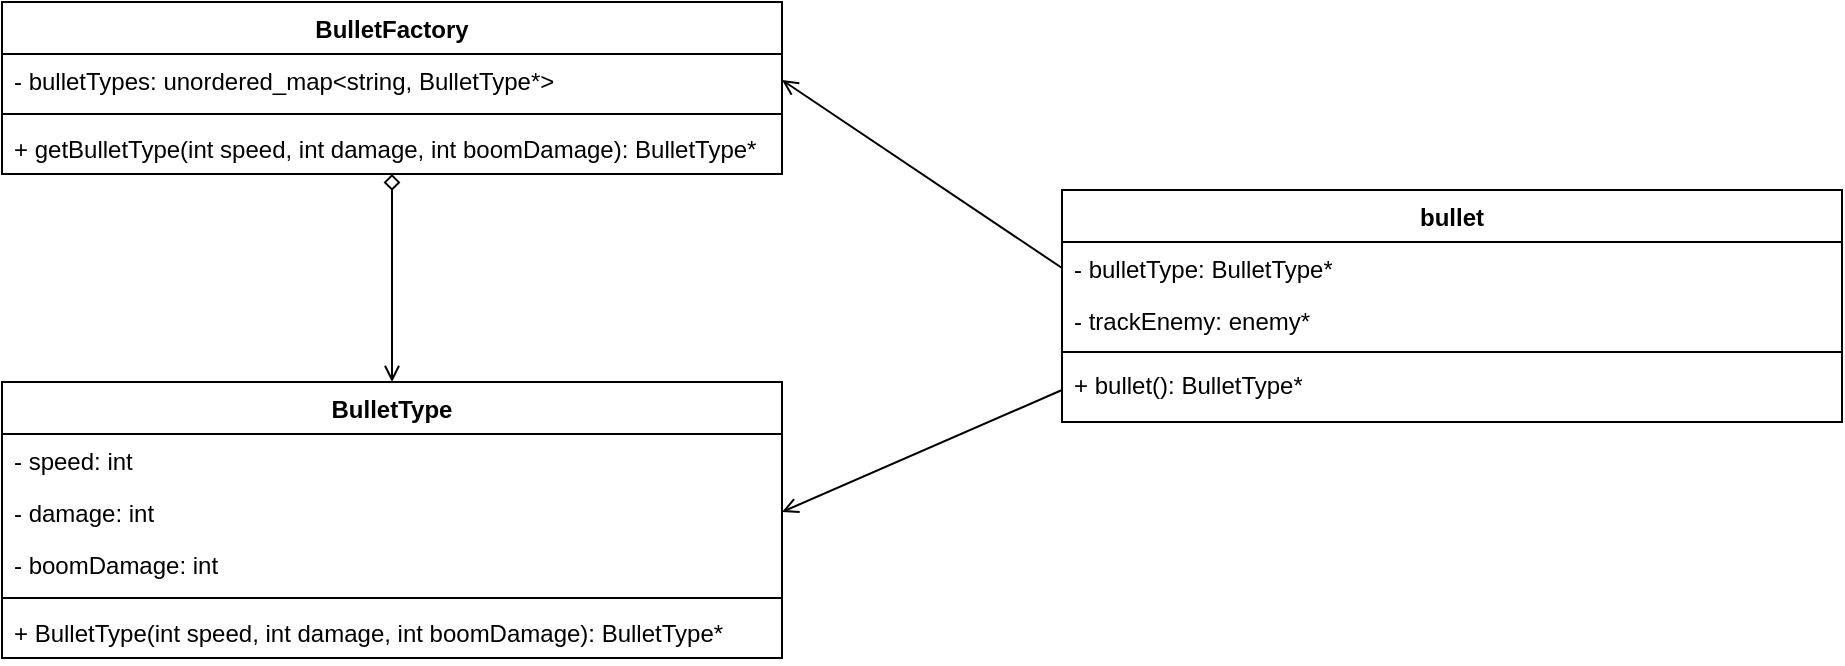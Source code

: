 <mxfile version="25.0.3">
  <diagram name="Flyweight" id="sxA6jCSWHb6Xb95bpRgg">
    <mxGraphModel dx="922" dy="655" grid="1" gridSize="10" guides="1" tooltips="1" connect="1" arrows="1" fold="1" page="1" pageScale="1" pageWidth="3300" pageHeight="4681" math="0" shadow="0">
      <root>
        <mxCell id="0" />
        <mxCell id="1" parent="0" />
        <mxCell id="FYQP1EqifzHEC503zYtt-9" style="edgeStyle=orthogonalEdgeStyle;rounded=0;orthogonalLoop=1;jettySize=auto;html=1;entryX=0.5;entryY=0;entryDx=0;entryDy=0;endArrow=open;endFill=0;startArrow=diamond;startFill=0;" edge="1" parent="1" source="FYQP1EqifzHEC503zYtt-1" target="FYQP1EqifzHEC503zYtt-5">
          <mxGeometry relative="1" as="geometry" />
        </mxCell>
        <mxCell id="FYQP1EqifzHEC503zYtt-1" value="&lt;font style=&quot;font-size: 12px;&quot; face=&quot;Helvetica&quot;&gt;&lt;span style=&quot;background-color: rgb(255, 255, 255);&quot;&gt;&lt;span style=&quot;white-space: pre;&quot;&gt;BulletFactory&lt;/span&gt;&lt;/span&gt;&lt;/font&gt;" style="swimlane;fontStyle=1;align=center;verticalAlign=top;childLayout=stackLayout;horizontal=1;startSize=26;horizontalStack=0;resizeParent=1;resizeParentMax=0;resizeLast=0;collapsible=1;marginBottom=0;whiteSpace=wrap;html=1;" vertex="1" parent="1">
          <mxGeometry x="70" y="90" width="390" height="86" as="geometry">
            <mxRectangle x="70" y="90" width="110" height="30" as="alternateBounds" />
          </mxGeometry>
        </mxCell>
        <mxCell id="FYQP1EqifzHEC503zYtt-2" value="- bulletTypes: unordered_map&amp;lt;string, BulletType*&amp;gt;" style="text;strokeColor=none;fillColor=none;align=left;verticalAlign=top;spacingLeft=4;spacingRight=4;overflow=hidden;rotatable=0;points=[[0,0.5],[1,0.5]];portConstraint=eastwest;whiteSpace=wrap;html=1;" vertex="1" parent="FYQP1EqifzHEC503zYtt-1">
          <mxGeometry y="26" width="390" height="26" as="geometry" />
        </mxCell>
        <mxCell id="FYQP1EqifzHEC503zYtt-3" value="" style="line;strokeWidth=1;fillColor=none;align=left;verticalAlign=middle;spacingTop=-1;spacingLeft=3;spacingRight=3;rotatable=0;labelPosition=right;points=[];portConstraint=eastwest;strokeColor=inherit;" vertex="1" parent="FYQP1EqifzHEC503zYtt-1">
          <mxGeometry y="52" width="390" height="8" as="geometry" />
        </mxCell>
        <mxCell id="FYQP1EqifzHEC503zYtt-4" value="+ getBulletType(int speed, int damage, int boomDamage): BulletType*" style="text;strokeColor=none;fillColor=none;align=left;verticalAlign=top;spacingLeft=4;spacingRight=4;overflow=hidden;rotatable=0;points=[[0,0.5],[1,0.5]];portConstraint=eastwest;whiteSpace=wrap;html=1;" vertex="1" parent="FYQP1EqifzHEC503zYtt-1">
          <mxGeometry y="60" width="390" height="26" as="geometry" />
        </mxCell>
        <mxCell id="FYQP1EqifzHEC503zYtt-5" value="&lt;span style=&quot;white-space: pre;&quot;&gt;BulletType&lt;/span&gt;" style="swimlane;fontStyle=1;align=center;verticalAlign=top;childLayout=stackLayout;horizontal=1;startSize=26;horizontalStack=0;resizeParent=1;resizeParentMax=0;resizeLast=0;collapsible=1;marginBottom=0;whiteSpace=wrap;html=1;" vertex="1" parent="1">
          <mxGeometry x="70" y="280" width="390" height="138" as="geometry" />
        </mxCell>
        <mxCell id="FYQP1EqifzHEC503zYtt-20" value="- speed: int&amp;nbsp;" style="text;strokeColor=none;fillColor=none;align=left;verticalAlign=top;spacingLeft=4;spacingRight=4;overflow=hidden;rotatable=0;points=[[0,0.5],[1,0.5]];portConstraint=eastwest;whiteSpace=wrap;html=1;" vertex="1" parent="FYQP1EqifzHEC503zYtt-5">
          <mxGeometry y="26" width="390" height="26" as="geometry" />
        </mxCell>
        <mxCell id="FYQP1EqifzHEC503zYtt-18" value="- damage:&amp;nbsp;&lt;span style=&quot;background-color: initial;&quot;&gt;int&lt;/span&gt;&lt;span style=&quot;background-color: initial;&quot;&gt;&amp;nbsp;&lt;/span&gt;" style="text;strokeColor=none;fillColor=none;align=left;verticalAlign=top;spacingLeft=4;spacingRight=4;overflow=hidden;rotatable=0;points=[[0,0.5],[1,0.5]];portConstraint=eastwest;whiteSpace=wrap;html=1;" vertex="1" parent="FYQP1EqifzHEC503zYtt-5">
          <mxGeometry y="52" width="390" height="26" as="geometry" />
        </mxCell>
        <mxCell id="FYQP1EqifzHEC503zYtt-19" value="- boomDamage:&amp;nbsp;&lt;span style=&quot;background-color: initial;&quot;&gt;int&lt;/span&gt;" style="text;strokeColor=none;fillColor=none;align=left;verticalAlign=top;spacingLeft=4;spacingRight=4;overflow=hidden;rotatable=0;points=[[0,0.5],[1,0.5]];portConstraint=eastwest;whiteSpace=wrap;html=1;" vertex="1" parent="FYQP1EqifzHEC503zYtt-5">
          <mxGeometry y="78" width="390" height="26" as="geometry" />
        </mxCell>
        <mxCell id="FYQP1EqifzHEC503zYtt-7" value="" style="line;strokeWidth=1;fillColor=none;align=left;verticalAlign=middle;spacingTop=-1;spacingLeft=3;spacingRight=3;rotatable=0;labelPosition=right;points=[];portConstraint=eastwest;strokeColor=inherit;" vertex="1" parent="FYQP1EqifzHEC503zYtt-5">
          <mxGeometry y="104" width="390" height="8" as="geometry" />
        </mxCell>
        <mxCell id="FYQP1EqifzHEC503zYtt-8" value="+ BulletType(int speed, int damage, int boomDamage): BulletType*" style="text;strokeColor=none;fillColor=none;align=left;verticalAlign=top;spacingLeft=4;spacingRight=4;overflow=hidden;rotatable=0;points=[[0,0.5],[1,0.5]];portConstraint=eastwest;whiteSpace=wrap;html=1;" vertex="1" parent="FYQP1EqifzHEC503zYtt-5">
          <mxGeometry y="112" width="390" height="26" as="geometry" />
        </mxCell>
        <mxCell id="FYQP1EqifzHEC503zYtt-24" style="rounded=0;orthogonalLoop=1;jettySize=auto;html=1;entryX=1;entryY=0.5;entryDx=0;entryDy=0;exitX=0;exitY=0.5;exitDx=0;exitDy=0;endArrow=open;endFill=0;" edge="1" parent="1" source="FYQP1EqifzHEC503zYtt-13" target="FYQP1EqifzHEC503zYtt-18">
          <mxGeometry relative="1" as="geometry" />
        </mxCell>
        <mxCell id="FYQP1EqifzHEC503zYtt-25" style="rounded=0;orthogonalLoop=1;jettySize=auto;html=1;entryX=1;entryY=0.5;entryDx=0;entryDy=0;exitX=0;exitY=0.5;exitDx=0;exitDy=0;endArrow=open;endFill=0;" edge="1" parent="1" source="FYQP1EqifzHEC503zYtt-21" target="FYQP1EqifzHEC503zYtt-2">
          <mxGeometry relative="1" as="geometry" />
        </mxCell>
        <mxCell id="FYQP1EqifzHEC503zYtt-10" value="&lt;span style=&quot;white-space: pre;&quot;&gt;bullet&lt;/span&gt;" style="swimlane;fontStyle=1;align=center;verticalAlign=top;childLayout=stackLayout;horizontal=1;startSize=26;horizontalStack=0;resizeParent=1;resizeParentMax=0;resizeLast=0;collapsible=1;marginBottom=0;whiteSpace=wrap;html=1;" vertex="1" parent="1">
          <mxGeometry x="600" y="184" width="390" height="116" as="geometry" />
        </mxCell>
        <mxCell id="FYQP1EqifzHEC503zYtt-21" value="- bulletType: BulletType*" style="text;strokeColor=none;fillColor=none;align=left;verticalAlign=top;spacingLeft=4;spacingRight=4;overflow=hidden;rotatable=0;points=[[0,0.5],[1,0.5]];portConstraint=eastwest;whiteSpace=wrap;html=1;" vertex="1" parent="FYQP1EqifzHEC503zYtt-10">
          <mxGeometry y="26" width="390" height="26" as="geometry" />
        </mxCell>
        <mxCell id="FYQP1EqifzHEC503zYtt-22" value="-&amp;nbsp;trackEnemy:&amp;nbsp;enemy*" style="text;strokeColor=none;fillColor=none;align=left;verticalAlign=top;spacingLeft=4;spacingRight=4;overflow=hidden;rotatable=0;points=[[0,0.5],[1,0.5]];portConstraint=eastwest;whiteSpace=wrap;html=1;" vertex="1" parent="FYQP1EqifzHEC503zYtt-10">
          <mxGeometry y="52" width="390" height="26" as="geometry" />
        </mxCell>
        <mxCell id="FYQP1EqifzHEC503zYtt-12" value="" style="line;strokeWidth=1;fillColor=none;align=left;verticalAlign=middle;spacingTop=-1;spacingLeft=3;spacingRight=3;rotatable=0;labelPosition=right;points=[];portConstraint=eastwest;strokeColor=inherit;" vertex="1" parent="FYQP1EqifzHEC503zYtt-10">
          <mxGeometry y="78" width="390" height="6" as="geometry" />
        </mxCell>
        <mxCell id="FYQP1EqifzHEC503zYtt-13" value="+ bullet(): BulletType*" style="text;strokeColor=none;fillColor=none;align=left;verticalAlign=top;spacingLeft=4;spacingRight=4;overflow=hidden;rotatable=0;points=[[0,0.5],[1,0.5]];portConstraint=eastwest;whiteSpace=wrap;html=1;" vertex="1" parent="FYQP1EqifzHEC503zYtt-10">
          <mxGeometry y="84" width="390" height="32" as="geometry" />
        </mxCell>
      </root>
    </mxGraphModel>
  </diagram>
</mxfile>
